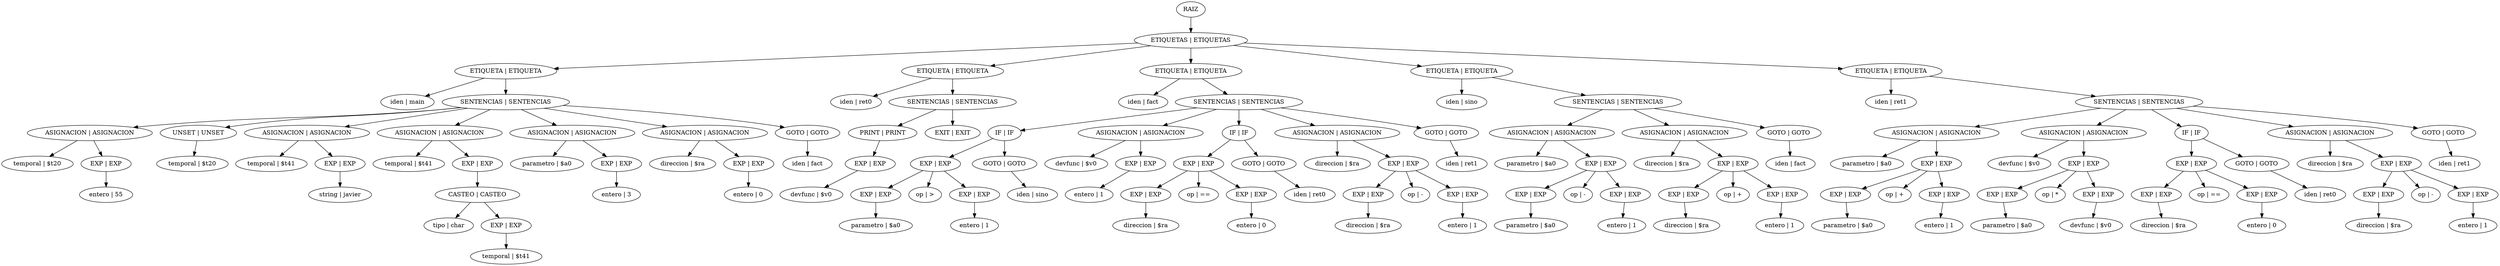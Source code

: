 digraph {
	Node0 [label=RAIZ]
	Node1 [label="ETIQUETAS | ETIQUETAS"]
	Node0 -> Node1
	Node2 [label="ETIQUETA | ETIQUETA"]
	Node1 -> Node2
	Node3 [label="iden | main"]
	Node2 -> Node3
	Node4 [label="SENTENCIAS | SENTENCIAS"]
	Node2 -> Node4
	Node5 [label="ASIGNACION | ASIGNACION"]
	Node4 -> Node5
	Node6 [label="temporal | $t20"]
	Node5 -> Node6
	Node7 [label="EXP | EXP"]
	Node5 -> Node7
	Node8 [label="entero | 55"]
	Node7 -> Node8
	Node9 [label="UNSET | UNSET"]
	Node4 -> Node9
	Node10 [label="temporal | $t20"]
	Node9 -> Node10
	Node11 [label="ASIGNACION | ASIGNACION"]
	Node4 -> Node11
	Node12 [label="temporal | $t41"]
	Node11 -> Node12
	Node13 [label="EXP | EXP"]
	Node11 -> Node13
	Node14 [label="string | javier"]
	Node13 -> Node14
	Node15 [label="ASIGNACION | ASIGNACION"]
	Node4 -> Node15
	Node16 [label="temporal | $t41"]
	Node15 -> Node16
	Node17 [label="EXP | EXP"]
	Node15 -> Node17
	Node18 [label="CASTEO | CASTEO"]
	Node17 -> Node18
	Node19 [label="tipo | char"]
	Node18 -> Node19
	Node20 [label="EXP | EXP"]
	Node18 -> Node20
	Node21 [label="temporal | $t41"]
	Node20 -> Node21
	Node22 [label="ASIGNACION | ASIGNACION"]
	Node4 -> Node22
	Node23 [label="parametro | $a0"]
	Node22 -> Node23
	Node24 [label="EXP | EXP"]
	Node22 -> Node24
	Node25 [label="entero | 3"]
	Node24 -> Node25
	Node26 [label="ASIGNACION | ASIGNACION"]
	Node4 -> Node26
	Node27 [label="direccion | $ra"]
	Node26 -> Node27
	Node28 [label="EXP | EXP"]
	Node26 -> Node28
	Node29 [label="entero | 0"]
	Node28 -> Node29
	Node30 [label="GOTO | GOTO"]
	Node4 -> Node30
	Node31 [label="iden | fact"]
	Node30 -> Node31
	Node32 [label="ETIQUETA | ETIQUETA"]
	Node1 -> Node32
	Node33 [label="iden | ret0"]
	Node32 -> Node33
	Node34 [label="SENTENCIAS | SENTENCIAS"]
	Node32 -> Node34
	Node35 [label="PRINT | PRINT"]
	Node34 -> Node35
	Node36 [label="EXP | EXP"]
	Node35 -> Node36
	Node37 [label="devfunc | $v0"]
	Node36 -> Node37
	Node38 [label="EXIT | EXIT"]
	Node34 -> Node38
	Node39 [label="ETIQUETA | ETIQUETA"]
	Node1 -> Node39
	Node40 [label="iden | fact"]
	Node39 -> Node40
	Node41 [label="SENTENCIAS | SENTENCIAS"]
	Node39 -> Node41
	Node42 [label="IF | IF"]
	Node41 -> Node42
	Node43 [label="EXP | EXP"]
	Node42 -> Node43
	Node44 [label="EXP | EXP"]
	Node43 -> Node44
	Node45 [label="parametro | $a0"]
	Node44 -> Node45
	Node46 [label="op | >"]
	Node43 -> Node46
	Node47 [label="EXP | EXP"]
	Node43 -> Node47
	Node48 [label="entero | 1"]
	Node47 -> Node48
	Node49 [label="GOTO | GOTO"]
	Node42 -> Node49
	Node50 [label="iden | sino"]
	Node49 -> Node50
	Node51 [label="ASIGNACION | ASIGNACION"]
	Node41 -> Node51
	Node52 [label="devfunc | $v0"]
	Node51 -> Node52
	Node53 [label="EXP | EXP"]
	Node51 -> Node53
	Node54 [label="entero | 1"]
	Node53 -> Node54
	Node55 [label="IF | IF"]
	Node41 -> Node55
	Node56 [label="EXP | EXP"]
	Node55 -> Node56
	Node57 [label="EXP | EXP"]
	Node56 -> Node57
	Node58 [label="direccion | $ra"]
	Node57 -> Node58
	Node59 [label="op | =="]
	Node56 -> Node59
	Node60 [label="EXP | EXP"]
	Node56 -> Node60
	Node61 [label="entero | 0"]
	Node60 -> Node61
	Node62 [label="GOTO | GOTO"]
	Node55 -> Node62
	Node63 [label="iden | ret0"]
	Node62 -> Node63
	Node64 [label="ASIGNACION | ASIGNACION"]
	Node41 -> Node64
	Node65 [label="direccion | $ra"]
	Node64 -> Node65
	Node66 [label="EXP | EXP"]
	Node64 -> Node66
	Node67 [label="EXP | EXP"]
	Node66 -> Node67
	Node68 [label="direccion | $ra"]
	Node67 -> Node68
	Node69 [label="op | -"]
	Node66 -> Node69
	Node70 [label="EXP | EXP"]
	Node66 -> Node70
	Node71 [label="entero | 1"]
	Node70 -> Node71
	Node72 [label="GOTO | GOTO"]
	Node41 -> Node72
	Node73 [label="iden | ret1"]
	Node72 -> Node73
	Node74 [label="ETIQUETA | ETIQUETA"]
	Node1 -> Node74
	Node75 [label="iden | sino"]
	Node74 -> Node75
	Node76 [label="SENTENCIAS | SENTENCIAS"]
	Node74 -> Node76
	Node77 [label="ASIGNACION | ASIGNACION"]
	Node76 -> Node77
	Node78 [label="parametro | $a0"]
	Node77 -> Node78
	Node79 [label="EXP | EXP"]
	Node77 -> Node79
	Node80 [label="EXP | EXP"]
	Node79 -> Node80
	Node81 [label="parametro | $a0"]
	Node80 -> Node81
	Node82 [label="op | -"]
	Node79 -> Node82
	Node83 [label="EXP | EXP"]
	Node79 -> Node83
	Node84 [label="entero | 1"]
	Node83 -> Node84
	Node85 [label="ASIGNACION | ASIGNACION"]
	Node76 -> Node85
	Node86 [label="direccion | $ra"]
	Node85 -> Node86
	Node87 [label="EXP | EXP"]
	Node85 -> Node87
	Node88 [label="EXP | EXP"]
	Node87 -> Node88
	Node89 [label="direccion | $ra"]
	Node88 -> Node89
	Node90 [label="op | +"]
	Node87 -> Node90
	Node91 [label="EXP | EXP"]
	Node87 -> Node91
	Node92 [label="entero | 1"]
	Node91 -> Node92
	Node93 [label="GOTO | GOTO"]
	Node76 -> Node93
	Node94 [label="iden | fact"]
	Node93 -> Node94
	Node95 [label="ETIQUETA | ETIQUETA"]
	Node1 -> Node95
	Node96 [label="iden | ret1"]
	Node95 -> Node96
	Node97 [label="SENTENCIAS | SENTENCIAS"]
	Node95 -> Node97
	Node98 [label="ASIGNACION | ASIGNACION"]
	Node97 -> Node98
	Node99 [label="parametro | $a0"]
	Node98 -> Node99
	Node100 [label="EXP | EXP"]
	Node98 -> Node100
	Node101 [label="EXP | EXP"]
	Node100 -> Node101
	Node102 [label="parametro | $a0"]
	Node101 -> Node102
	Node103 [label="op | +"]
	Node100 -> Node103
	Node104 [label="EXP | EXP"]
	Node100 -> Node104
	Node105 [label="entero | 1"]
	Node104 -> Node105
	Node106 [label="ASIGNACION | ASIGNACION"]
	Node97 -> Node106
	Node107 [label="devfunc | $v0"]
	Node106 -> Node107
	Node108 [label="EXP | EXP"]
	Node106 -> Node108
	Node109 [label="EXP | EXP"]
	Node108 -> Node109
	Node110 [label="parametro | $a0"]
	Node109 -> Node110
	Node111 [label="op | *"]
	Node108 -> Node111
	Node112 [label="EXP | EXP"]
	Node108 -> Node112
	Node113 [label="devfunc | $v0"]
	Node112 -> Node113
	Node114 [label="IF | IF"]
	Node97 -> Node114
	Node115 [label="EXP | EXP"]
	Node114 -> Node115
	Node116 [label="EXP | EXP"]
	Node115 -> Node116
	Node117 [label="direccion | $ra"]
	Node116 -> Node117
	Node118 [label="op | =="]
	Node115 -> Node118
	Node119 [label="EXP | EXP"]
	Node115 -> Node119
	Node120 [label="entero | 0"]
	Node119 -> Node120
	Node121 [label="GOTO | GOTO"]
	Node114 -> Node121
	Node122 [label="iden | ret0"]
	Node121 -> Node122
	Node123 [label="ASIGNACION | ASIGNACION"]
	Node97 -> Node123
	Node124 [label="direccion | $ra"]
	Node123 -> Node124
	Node125 [label="EXP | EXP"]
	Node123 -> Node125
	Node126 [label="EXP | EXP"]
	Node125 -> Node126
	Node127 [label="direccion | $ra"]
	Node126 -> Node127
	Node128 [label="op | -"]
	Node125 -> Node128
	Node129 [label="EXP | EXP"]
	Node125 -> Node129
	Node130 [label="entero | 1"]
	Node129 -> Node130
	Node131 [label="GOTO | GOTO"]
	Node97 -> Node131
	Node132 [label="iden | ret1"]
	Node131 -> Node132
}
